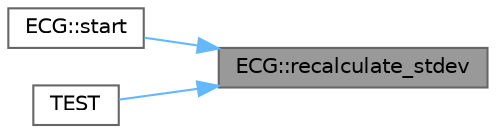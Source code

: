 digraph "ECG::recalculate_stdev"
{
 // LATEX_PDF_SIZE
  bgcolor="transparent";
  edge [fontname=Helvetica,fontsize=10,labelfontname=Helvetica,labelfontsize=10];
  node [fontname=Helvetica,fontsize=10,shape=box,height=0.2,width=0.4];
  rankdir="RL";
  Node1 [id="Node000001",label="ECG::recalculate_stdev",height=0.2,width=0.4,color="gray40", fillcolor="grey60", style="filled", fontcolor="black",tooltip="Recalculates the standard deviation of the ECG signal."];
  Node1 -> Node2 [id="edge1_Node000001_Node000002",dir="back",color="steelblue1",style="solid",tooltip=" "];
  Node2 [id="Node000002",label="ECG::start",height=0.2,width=0.4,color="grey40", fillcolor="white", style="filled",URL="$classECG.html#ac8ebbe01eb3bfa4c244ea1a8a94f4228",tooltip="Starts the ECG sensor."];
  Node1 -> Node3 [id="edge2_Node000001_Node000003",dir="back",color="steelblue1",style="solid",tooltip=" "];
  Node3 [id="Node000003",label="TEST",height=0.2,width=0.4,color="grey40", fillcolor="white", style="filled",URL="$ecg__test_8cpp.html#a3b13c69e6ca6664ba8a8a4fa2e14859c",tooltip=" "];
}
